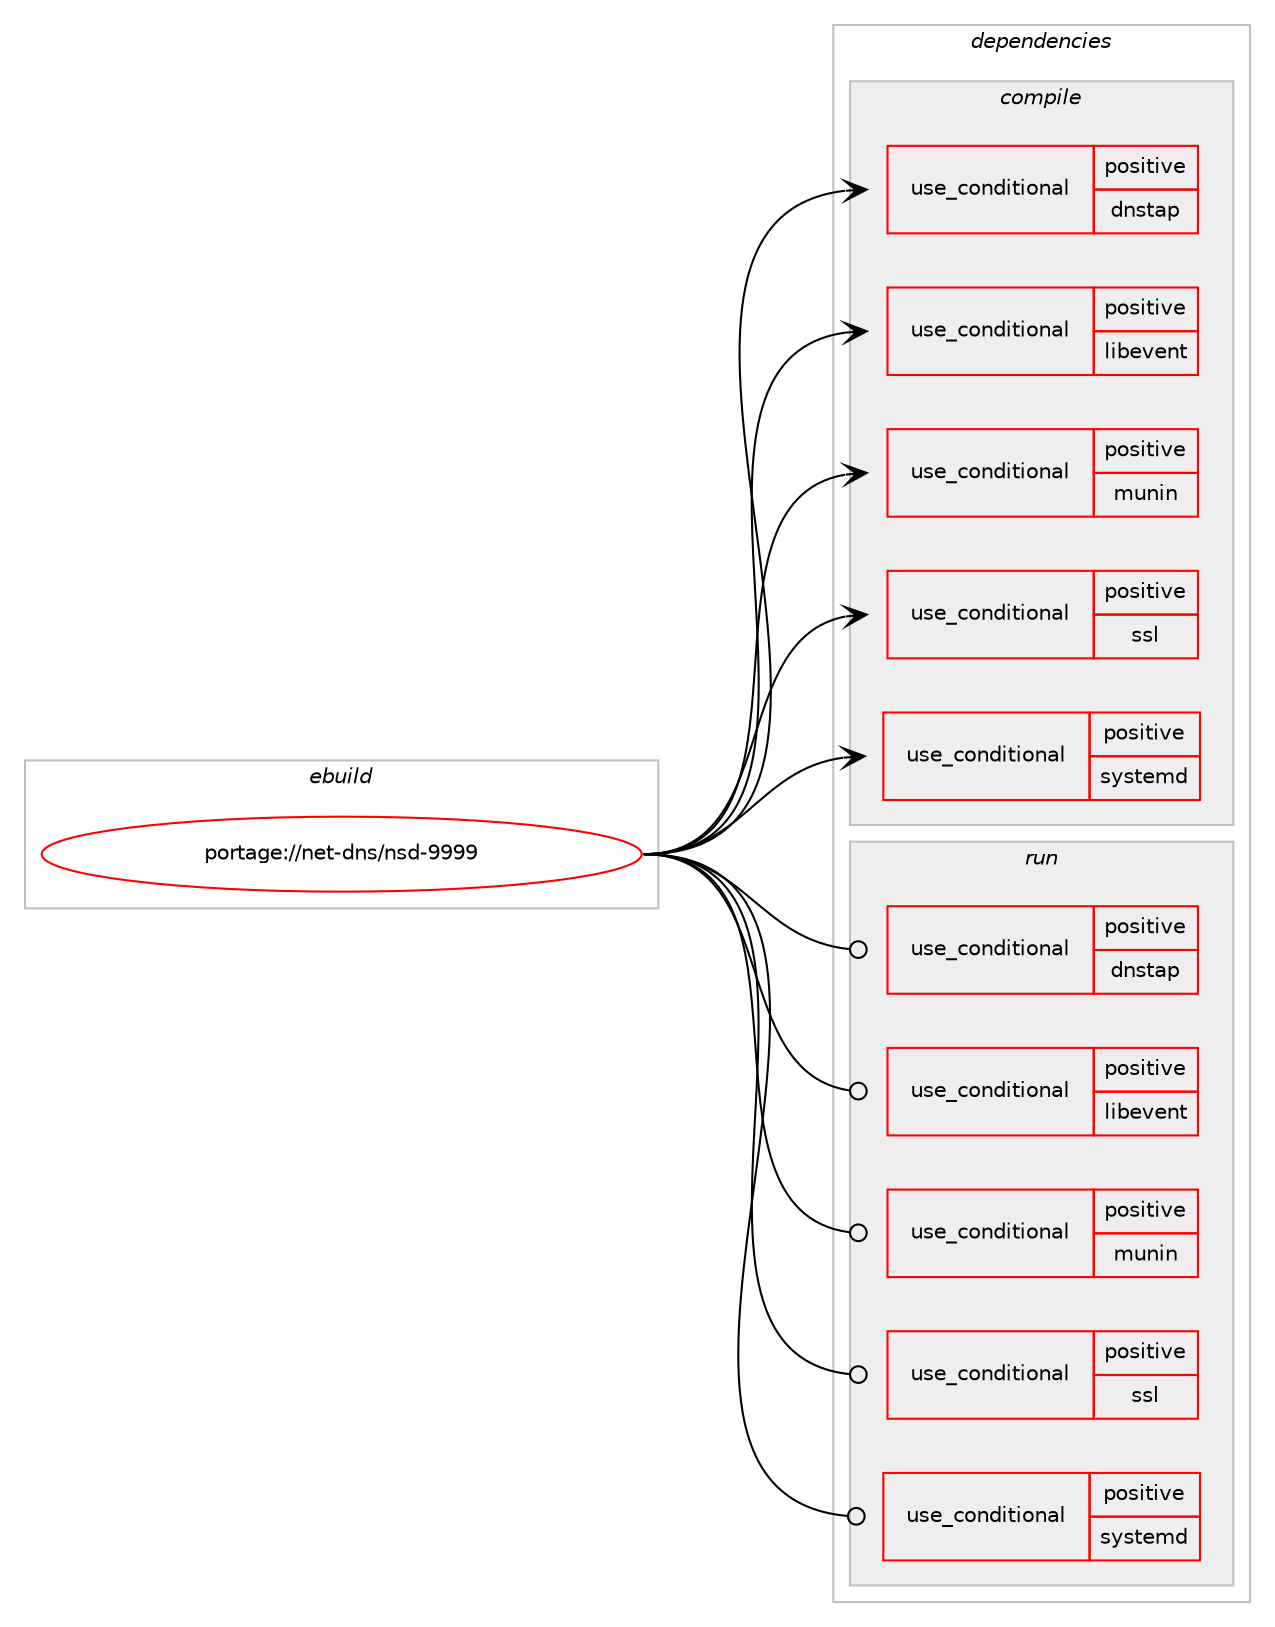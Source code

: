 digraph prolog {

# *************
# Graph options
# *************

newrank=true;
concentrate=true;
compound=true;
graph [rankdir=LR,fontname=Helvetica,fontsize=10,ranksep=1.5];#, ranksep=2.5, nodesep=0.2];
edge  [arrowhead=vee];
node  [fontname=Helvetica,fontsize=10];

# **********
# The ebuild
# **********

subgraph cluster_leftcol {
color=gray;
rank=same;
label=<<i>ebuild</i>>;
id [label="portage://net-dns/nsd-9999", color=red, width=4, href="../net-dns/nsd-9999.svg"];
}

# ****************
# The dependencies
# ****************

subgraph cluster_midcol {
color=gray;
label=<<i>dependencies</i>>;
subgraph cluster_compile {
fillcolor="#eeeeee";
style=filled;
label=<<i>compile</i>>;
subgraph cond1514 {
dependency1813 [label=<<TABLE BORDER="0" CELLBORDER="1" CELLSPACING="0" CELLPADDING="4"><TR><TD ROWSPAN="3" CELLPADDING="10">use_conditional</TD></TR><TR><TD>positive</TD></TR><TR><TD>dnstap</TD></TR></TABLE>>, shape=none, color=red];
# *** BEGIN UNKNOWN DEPENDENCY TYPE (TODO) ***
# dependency1813 -> package_dependency(portage://net-dns/nsd-9999,install,no,dev-libs,fstrm,none,[,,],[],[])
# *** END UNKNOWN DEPENDENCY TYPE (TODO) ***

# *** BEGIN UNKNOWN DEPENDENCY TYPE (TODO) ***
# dependency1813 -> package_dependency(portage://net-dns/nsd-9999,install,no,dev-libs,protobuf-c,none,[,,],[],[])
# *** END UNKNOWN DEPENDENCY TYPE (TODO) ***

}
id:e -> dependency1813:w [weight=20,style="solid",arrowhead="vee"];
subgraph cond1515 {
dependency1814 [label=<<TABLE BORDER="0" CELLBORDER="1" CELLSPACING="0" CELLPADDING="4"><TR><TD ROWSPAN="3" CELLPADDING="10">use_conditional</TD></TR><TR><TD>positive</TD></TR><TR><TD>libevent</TD></TR></TABLE>>, shape=none, color=red];
# *** BEGIN UNKNOWN DEPENDENCY TYPE (TODO) ***
# dependency1814 -> package_dependency(portage://net-dns/nsd-9999,install,no,dev-libs,libevent,none,[,,],[],[])
# *** END UNKNOWN DEPENDENCY TYPE (TODO) ***

}
id:e -> dependency1814:w [weight=20,style="solid",arrowhead="vee"];
subgraph cond1516 {
dependency1815 [label=<<TABLE BORDER="0" CELLBORDER="1" CELLSPACING="0" CELLPADDING="4"><TR><TD ROWSPAN="3" CELLPADDING="10">use_conditional</TD></TR><TR><TD>positive</TD></TR><TR><TD>munin</TD></TR></TABLE>>, shape=none, color=red];
# *** BEGIN UNKNOWN DEPENDENCY TYPE (TODO) ***
# dependency1815 -> package_dependency(portage://net-dns/nsd-9999,install,no,net-analyzer,munin,none,[,,],[],[])
# *** END UNKNOWN DEPENDENCY TYPE (TODO) ***

}
id:e -> dependency1815:w [weight=20,style="solid",arrowhead="vee"];
subgraph cond1517 {
dependency1816 [label=<<TABLE BORDER="0" CELLBORDER="1" CELLSPACING="0" CELLPADDING="4"><TR><TD ROWSPAN="3" CELLPADDING="10">use_conditional</TD></TR><TR><TD>positive</TD></TR><TR><TD>ssl</TD></TR></TABLE>>, shape=none, color=red];
# *** BEGIN UNKNOWN DEPENDENCY TYPE (TODO) ***
# dependency1816 -> package_dependency(portage://net-dns/nsd-9999,install,no,dev-libs,openssl,none,[,,],[slot(0),equal],[])
# *** END UNKNOWN DEPENDENCY TYPE (TODO) ***

}
id:e -> dependency1816:w [weight=20,style="solid",arrowhead="vee"];
subgraph cond1518 {
dependency1817 [label=<<TABLE BORDER="0" CELLBORDER="1" CELLSPACING="0" CELLPADDING="4"><TR><TD ROWSPAN="3" CELLPADDING="10">use_conditional</TD></TR><TR><TD>positive</TD></TR><TR><TD>systemd</TD></TR></TABLE>>, shape=none, color=red];
# *** BEGIN UNKNOWN DEPENDENCY TYPE (TODO) ***
# dependency1817 -> package_dependency(portage://net-dns/nsd-9999,install,no,sys-apps,systemd,none,[,,],[],[])
# *** END UNKNOWN DEPENDENCY TYPE (TODO) ***

}
id:e -> dependency1817:w [weight=20,style="solid",arrowhead="vee"];
# *** BEGIN UNKNOWN DEPENDENCY TYPE (TODO) ***
# id -> package_dependency(portage://net-dns/nsd-9999,install,no,acct-group,nsd,none,[,,],[],[])
# *** END UNKNOWN DEPENDENCY TYPE (TODO) ***

# *** BEGIN UNKNOWN DEPENDENCY TYPE (TODO) ***
# id -> package_dependency(portage://net-dns/nsd-9999,install,no,acct-user,nsd,none,[,,],[],[])
# *** END UNKNOWN DEPENDENCY TYPE (TODO) ***

}
subgraph cluster_compileandrun {
fillcolor="#eeeeee";
style=filled;
label=<<i>compile and run</i>>;
}
subgraph cluster_run {
fillcolor="#eeeeee";
style=filled;
label=<<i>run</i>>;
subgraph cond1519 {
dependency1818 [label=<<TABLE BORDER="0" CELLBORDER="1" CELLSPACING="0" CELLPADDING="4"><TR><TD ROWSPAN="3" CELLPADDING="10">use_conditional</TD></TR><TR><TD>positive</TD></TR><TR><TD>dnstap</TD></TR></TABLE>>, shape=none, color=red];
# *** BEGIN UNKNOWN DEPENDENCY TYPE (TODO) ***
# dependency1818 -> package_dependency(portage://net-dns/nsd-9999,run,no,dev-libs,fstrm,none,[,,],[],[])
# *** END UNKNOWN DEPENDENCY TYPE (TODO) ***

# *** BEGIN UNKNOWN DEPENDENCY TYPE (TODO) ***
# dependency1818 -> package_dependency(portage://net-dns/nsd-9999,run,no,dev-libs,protobuf-c,none,[,,],[],[])
# *** END UNKNOWN DEPENDENCY TYPE (TODO) ***

}
id:e -> dependency1818:w [weight=20,style="solid",arrowhead="odot"];
subgraph cond1520 {
dependency1819 [label=<<TABLE BORDER="0" CELLBORDER="1" CELLSPACING="0" CELLPADDING="4"><TR><TD ROWSPAN="3" CELLPADDING="10">use_conditional</TD></TR><TR><TD>positive</TD></TR><TR><TD>libevent</TD></TR></TABLE>>, shape=none, color=red];
# *** BEGIN UNKNOWN DEPENDENCY TYPE (TODO) ***
# dependency1819 -> package_dependency(portage://net-dns/nsd-9999,run,no,dev-libs,libevent,none,[,,],[],[])
# *** END UNKNOWN DEPENDENCY TYPE (TODO) ***

}
id:e -> dependency1819:w [weight=20,style="solid",arrowhead="odot"];
subgraph cond1521 {
dependency1820 [label=<<TABLE BORDER="0" CELLBORDER="1" CELLSPACING="0" CELLPADDING="4"><TR><TD ROWSPAN="3" CELLPADDING="10">use_conditional</TD></TR><TR><TD>positive</TD></TR><TR><TD>munin</TD></TR></TABLE>>, shape=none, color=red];
# *** BEGIN UNKNOWN DEPENDENCY TYPE (TODO) ***
# dependency1820 -> package_dependency(portage://net-dns/nsd-9999,run,no,net-analyzer,munin,none,[,,],[],[])
# *** END UNKNOWN DEPENDENCY TYPE (TODO) ***

}
id:e -> dependency1820:w [weight=20,style="solid",arrowhead="odot"];
subgraph cond1522 {
dependency1821 [label=<<TABLE BORDER="0" CELLBORDER="1" CELLSPACING="0" CELLPADDING="4"><TR><TD ROWSPAN="3" CELLPADDING="10">use_conditional</TD></TR><TR><TD>positive</TD></TR><TR><TD>ssl</TD></TR></TABLE>>, shape=none, color=red];
# *** BEGIN UNKNOWN DEPENDENCY TYPE (TODO) ***
# dependency1821 -> package_dependency(portage://net-dns/nsd-9999,run,no,dev-libs,openssl,none,[,,],[slot(0),equal],[])
# *** END UNKNOWN DEPENDENCY TYPE (TODO) ***

}
id:e -> dependency1821:w [weight=20,style="solid",arrowhead="odot"];
subgraph cond1523 {
dependency1822 [label=<<TABLE BORDER="0" CELLBORDER="1" CELLSPACING="0" CELLPADDING="4"><TR><TD ROWSPAN="3" CELLPADDING="10">use_conditional</TD></TR><TR><TD>positive</TD></TR><TR><TD>systemd</TD></TR></TABLE>>, shape=none, color=red];
# *** BEGIN UNKNOWN DEPENDENCY TYPE (TODO) ***
# dependency1822 -> package_dependency(portage://net-dns/nsd-9999,run,no,sys-apps,systemd,none,[,,],[],[])
# *** END UNKNOWN DEPENDENCY TYPE (TODO) ***

}
id:e -> dependency1822:w [weight=20,style="solid",arrowhead="odot"];
# *** BEGIN UNKNOWN DEPENDENCY TYPE (TODO) ***
# id -> package_dependency(portage://net-dns/nsd-9999,run,no,acct-group,nsd,none,[,,],[],[])
# *** END UNKNOWN DEPENDENCY TYPE (TODO) ***

# *** BEGIN UNKNOWN DEPENDENCY TYPE (TODO) ***
# id -> package_dependency(portage://net-dns/nsd-9999,run,no,acct-user,nsd,none,[,,],[],[])
# *** END UNKNOWN DEPENDENCY TYPE (TODO) ***

}
}

# **************
# The candidates
# **************

subgraph cluster_choices {
rank=same;
color=gray;
label=<<i>candidates</i>>;

}

}
